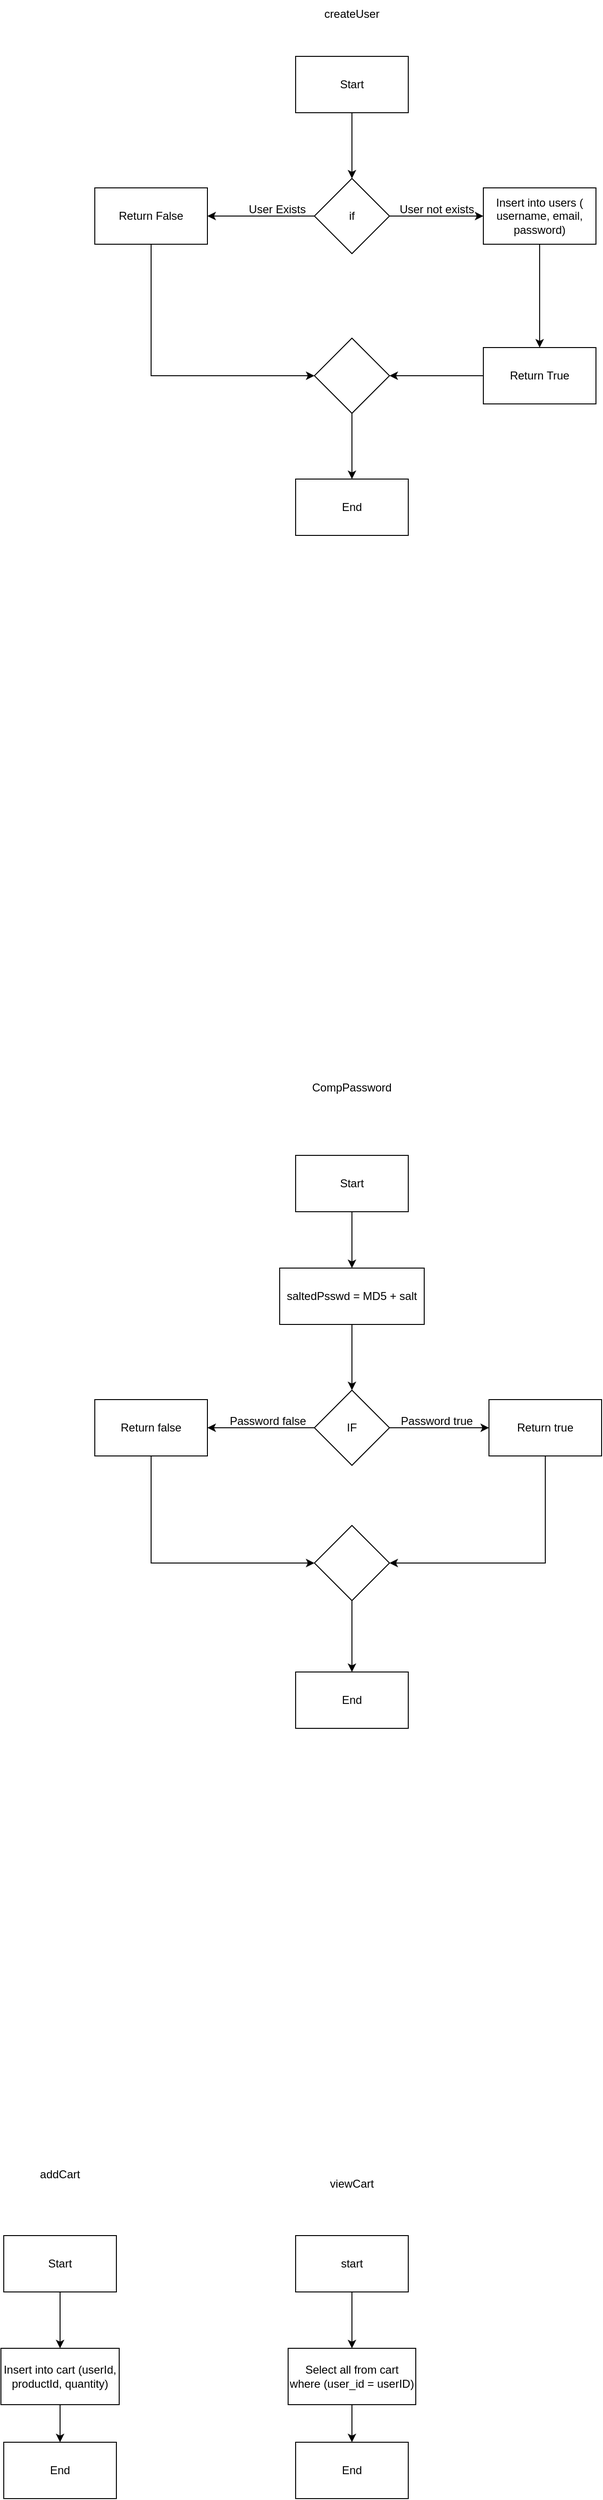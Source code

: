 <mxfile version="27.0.9">
  <diagram name="Page-1" id="WndlAyqgZ-R01ky-BQ3B">
    <mxGraphModel dx="1238" dy="762" grid="1" gridSize="10" guides="1" tooltips="1" connect="1" arrows="1" fold="1" page="1" pageScale="1" pageWidth="827" pageHeight="1169" math="0" shadow="0">
      <root>
        <mxCell id="0" />
        <mxCell id="1" parent="0" />
        <mxCell id="a_04OZpZGrRh7NDZuK55-7" value="" style="edgeStyle=orthogonalEdgeStyle;rounded=0;orthogonalLoop=1;jettySize=auto;html=1;" edge="1" parent="1" source="a_04OZpZGrRh7NDZuK55-1" target="a_04OZpZGrRh7NDZuK55-6">
          <mxGeometry relative="1" as="geometry" />
        </mxCell>
        <mxCell id="a_04OZpZGrRh7NDZuK55-1" value="Start" style="rounded=0;whiteSpace=wrap;html=1;" vertex="1" parent="1">
          <mxGeometry x="354" y="110" width="120" height="60" as="geometry" />
        </mxCell>
        <mxCell id="a_04OZpZGrRh7NDZuK55-3" value="createUser" style="text;html=1;align=center;verticalAlign=middle;whiteSpace=wrap;rounded=0;" vertex="1" parent="1">
          <mxGeometry x="384" y="50" width="60" height="30" as="geometry" />
        </mxCell>
        <mxCell id="a_04OZpZGrRh7NDZuK55-9" value="" style="edgeStyle=orthogonalEdgeStyle;rounded=0;orthogonalLoop=1;jettySize=auto;html=1;" edge="1" parent="1" source="a_04OZpZGrRh7NDZuK55-6" target="a_04OZpZGrRh7NDZuK55-8">
          <mxGeometry relative="1" as="geometry" />
        </mxCell>
        <mxCell id="a_04OZpZGrRh7NDZuK55-13" value="" style="edgeStyle=orthogonalEdgeStyle;rounded=0;orthogonalLoop=1;jettySize=auto;html=1;" edge="1" parent="1" source="a_04OZpZGrRh7NDZuK55-6" target="a_04OZpZGrRh7NDZuK55-12">
          <mxGeometry relative="1" as="geometry" />
        </mxCell>
        <mxCell id="a_04OZpZGrRh7NDZuK55-6" value="if" style="rhombus;whiteSpace=wrap;html=1;rounded=0;" vertex="1" parent="1">
          <mxGeometry x="374" y="240" width="80" height="80" as="geometry" />
        </mxCell>
        <mxCell id="a_04OZpZGrRh7NDZuK55-17" style="edgeStyle=orthogonalEdgeStyle;rounded=0;orthogonalLoop=1;jettySize=auto;html=1;entryX=0;entryY=0.5;entryDx=0;entryDy=0;" edge="1" parent="1" source="a_04OZpZGrRh7NDZuK55-8" target="a_04OZpZGrRh7NDZuK55-15">
          <mxGeometry relative="1" as="geometry">
            <Array as="points">
              <mxPoint x="200" y="450" />
            </Array>
          </mxGeometry>
        </mxCell>
        <mxCell id="a_04OZpZGrRh7NDZuK55-8" value="Return False" style="whiteSpace=wrap;html=1;rounded=0;" vertex="1" parent="1">
          <mxGeometry x="140" y="250" width="120" height="60" as="geometry" />
        </mxCell>
        <mxCell id="a_04OZpZGrRh7NDZuK55-11" value="User Exists" style="text;html=1;align=center;verticalAlign=middle;resizable=0;points=[];autosize=1;strokeColor=none;fillColor=none;" vertex="1" parent="1">
          <mxGeometry x="294" y="258" width="80" height="30" as="geometry" />
        </mxCell>
        <mxCell id="a_04OZpZGrRh7NDZuK55-21" value="" style="edgeStyle=orthogonalEdgeStyle;rounded=0;orthogonalLoop=1;jettySize=auto;html=1;" edge="1" parent="1" source="a_04OZpZGrRh7NDZuK55-12" target="a_04OZpZGrRh7NDZuK55-20">
          <mxGeometry relative="1" as="geometry" />
        </mxCell>
        <mxCell id="a_04OZpZGrRh7NDZuK55-12" value="Insert into users (&lt;br&gt;username, email, password)" style="whiteSpace=wrap;html=1;rounded=0;" vertex="1" parent="1">
          <mxGeometry x="554" y="250" width="120" height="60" as="geometry" />
        </mxCell>
        <mxCell id="a_04OZpZGrRh7NDZuK55-14" value="User not exists" style="text;html=1;align=center;verticalAlign=middle;resizable=0;points=[];autosize=1;strokeColor=none;fillColor=none;" vertex="1" parent="1">
          <mxGeometry x="454" y="258" width="100" height="30" as="geometry" />
        </mxCell>
        <mxCell id="a_04OZpZGrRh7NDZuK55-24" style="edgeStyle=orthogonalEdgeStyle;rounded=0;orthogonalLoop=1;jettySize=auto;html=1;entryX=0.5;entryY=0;entryDx=0;entryDy=0;" edge="1" parent="1" source="a_04OZpZGrRh7NDZuK55-15" target="a_04OZpZGrRh7NDZuK55-23">
          <mxGeometry relative="1" as="geometry" />
        </mxCell>
        <mxCell id="a_04OZpZGrRh7NDZuK55-15" value="" style="rhombus;whiteSpace=wrap;html=1;" vertex="1" parent="1">
          <mxGeometry x="374" y="410" width="80" height="80" as="geometry" />
        </mxCell>
        <mxCell id="a_04OZpZGrRh7NDZuK55-22" value="" style="edgeStyle=orthogonalEdgeStyle;rounded=0;orthogonalLoop=1;jettySize=auto;html=1;" edge="1" parent="1" source="a_04OZpZGrRh7NDZuK55-20" target="a_04OZpZGrRh7NDZuK55-15">
          <mxGeometry relative="1" as="geometry" />
        </mxCell>
        <mxCell id="a_04OZpZGrRh7NDZuK55-20" value="Return True" style="whiteSpace=wrap;html=1;rounded=0;" vertex="1" parent="1">
          <mxGeometry x="554" y="420" width="120" height="60" as="geometry" />
        </mxCell>
        <mxCell id="a_04OZpZGrRh7NDZuK55-23" value="End" style="rounded=0;whiteSpace=wrap;html=1;" vertex="1" parent="1">
          <mxGeometry x="354" y="560" width="120" height="60" as="geometry" />
        </mxCell>
        <mxCell id="a_04OZpZGrRh7NDZuK55-25" value="CompPassword&lt;div&gt;&lt;br&gt;&lt;/div&gt;" style="text;html=1;align=center;verticalAlign=middle;whiteSpace=wrap;rounded=0;" vertex="1" parent="1">
          <mxGeometry x="362" y="1200" width="104" height="30" as="geometry" />
        </mxCell>
        <mxCell id="a_04OZpZGrRh7NDZuK55-28" style="edgeStyle=orthogonalEdgeStyle;rounded=0;orthogonalLoop=1;jettySize=auto;html=1;entryX=0.5;entryY=0;entryDx=0;entryDy=0;" edge="1" parent="1" source="a_04OZpZGrRh7NDZuK55-26" target="a_04OZpZGrRh7NDZuK55-27">
          <mxGeometry relative="1" as="geometry" />
        </mxCell>
        <mxCell id="a_04OZpZGrRh7NDZuK55-26" value="Start" style="rounded=0;whiteSpace=wrap;html=1;" vertex="1" parent="1">
          <mxGeometry x="354" y="1280" width="120" height="60" as="geometry" />
        </mxCell>
        <mxCell id="a_04OZpZGrRh7NDZuK55-30" style="edgeStyle=orthogonalEdgeStyle;rounded=0;orthogonalLoop=1;jettySize=auto;html=1;" edge="1" parent="1" source="a_04OZpZGrRh7NDZuK55-27" target="a_04OZpZGrRh7NDZuK55-29">
          <mxGeometry relative="1" as="geometry" />
        </mxCell>
        <mxCell id="a_04OZpZGrRh7NDZuK55-27" value="saltedPsswd = MD5 + salt" style="rounded=0;whiteSpace=wrap;html=1;" vertex="1" parent="1">
          <mxGeometry x="337" y="1400" width="154" height="60" as="geometry" />
        </mxCell>
        <mxCell id="a_04OZpZGrRh7NDZuK55-32" style="edgeStyle=orthogonalEdgeStyle;rounded=0;orthogonalLoop=1;jettySize=auto;html=1;entryX=1;entryY=0.5;entryDx=0;entryDy=0;" edge="1" parent="1" source="a_04OZpZGrRh7NDZuK55-29" target="a_04OZpZGrRh7NDZuK55-31">
          <mxGeometry relative="1" as="geometry" />
        </mxCell>
        <mxCell id="a_04OZpZGrRh7NDZuK55-34" style="edgeStyle=orthogonalEdgeStyle;rounded=0;orthogonalLoop=1;jettySize=auto;html=1;" edge="1" parent="1" source="a_04OZpZGrRh7NDZuK55-29" target="a_04OZpZGrRh7NDZuK55-33">
          <mxGeometry relative="1" as="geometry" />
        </mxCell>
        <mxCell id="a_04OZpZGrRh7NDZuK55-29" value="IF" style="rhombus;whiteSpace=wrap;html=1;" vertex="1" parent="1">
          <mxGeometry x="374" y="1530" width="80" height="80" as="geometry" />
        </mxCell>
        <mxCell id="a_04OZpZGrRh7NDZuK55-38" style="edgeStyle=orthogonalEdgeStyle;rounded=0;orthogonalLoop=1;jettySize=auto;html=1;entryX=0;entryY=0.5;entryDx=0;entryDy=0;" edge="1" parent="1" source="a_04OZpZGrRh7NDZuK55-31" target="a_04OZpZGrRh7NDZuK55-37">
          <mxGeometry relative="1" as="geometry">
            <Array as="points">
              <mxPoint x="200" y="1714" />
            </Array>
          </mxGeometry>
        </mxCell>
        <mxCell id="a_04OZpZGrRh7NDZuK55-31" value="Return false" style="rounded=0;whiteSpace=wrap;html=1;" vertex="1" parent="1">
          <mxGeometry x="140" y="1540" width="120" height="60" as="geometry" />
        </mxCell>
        <mxCell id="a_04OZpZGrRh7NDZuK55-39" style="edgeStyle=orthogonalEdgeStyle;rounded=0;orthogonalLoop=1;jettySize=auto;html=1;entryX=1;entryY=0.5;entryDx=0;entryDy=0;" edge="1" parent="1" source="a_04OZpZGrRh7NDZuK55-33" target="a_04OZpZGrRh7NDZuK55-37">
          <mxGeometry relative="1" as="geometry">
            <Array as="points">
              <mxPoint x="620" y="1714" />
            </Array>
          </mxGeometry>
        </mxCell>
        <mxCell id="a_04OZpZGrRh7NDZuK55-33" value="Return true" style="rounded=0;whiteSpace=wrap;html=1;" vertex="1" parent="1">
          <mxGeometry x="560" y="1540" width="120" height="60" as="geometry" />
        </mxCell>
        <mxCell id="a_04OZpZGrRh7NDZuK55-35" value="Password false" style="text;html=1;align=center;verticalAlign=middle;resizable=0;points=[];autosize=1;strokeColor=none;fillColor=none;" vertex="1" parent="1">
          <mxGeometry x="274" y="1548" width="100" height="30" as="geometry" />
        </mxCell>
        <mxCell id="a_04OZpZGrRh7NDZuK55-36" value="Password true" style="text;html=1;align=center;verticalAlign=middle;resizable=0;points=[];autosize=1;strokeColor=none;fillColor=none;" vertex="1" parent="1">
          <mxGeometry x="454" y="1548" width="100" height="30" as="geometry" />
        </mxCell>
        <mxCell id="a_04OZpZGrRh7NDZuK55-41" style="edgeStyle=orthogonalEdgeStyle;rounded=0;orthogonalLoop=1;jettySize=auto;html=1;entryX=0.5;entryY=0;entryDx=0;entryDy=0;" edge="1" parent="1" source="a_04OZpZGrRh7NDZuK55-37" target="a_04OZpZGrRh7NDZuK55-40">
          <mxGeometry relative="1" as="geometry" />
        </mxCell>
        <mxCell id="a_04OZpZGrRh7NDZuK55-37" value="" style="rhombus;whiteSpace=wrap;html=1;" vertex="1" parent="1">
          <mxGeometry x="374" y="1674" width="80" height="80" as="geometry" />
        </mxCell>
        <mxCell id="a_04OZpZGrRh7NDZuK55-40" value="End" style="rounded=0;whiteSpace=wrap;html=1;" vertex="1" parent="1">
          <mxGeometry x="354" y="1830" width="120" height="60" as="geometry" />
        </mxCell>
        <mxCell id="a_04OZpZGrRh7NDZuK55-42" value="addCart" style="text;html=1;align=center;verticalAlign=middle;whiteSpace=wrap;rounded=0;" vertex="1" parent="1">
          <mxGeometry x="73" y="2350" width="60" height="30" as="geometry" />
        </mxCell>
        <mxCell id="a_04OZpZGrRh7NDZuK55-45" style="edgeStyle=orthogonalEdgeStyle;rounded=0;orthogonalLoop=1;jettySize=auto;html=1;" edge="1" parent="1" source="a_04OZpZGrRh7NDZuK55-43" target="a_04OZpZGrRh7NDZuK55-44">
          <mxGeometry relative="1" as="geometry" />
        </mxCell>
        <mxCell id="a_04OZpZGrRh7NDZuK55-43" value="Start" style="rounded=0;whiteSpace=wrap;html=1;" vertex="1" parent="1">
          <mxGeometry x="43" y="2430" width="120" height="60" as="geometry" />
        </mxCell>
        <mxCell id="a_04OZpZGrRh7NDZuK55-47" style="edgeStyle=orthogonalEdgeStyle;rounded=0;orthogonalLoop=1;jettySize=auto;html=1;" edge="1" parent="1" source="a_04OZpZGrRh7NDZuK55-44" target="a_04OZpZGrRh7NDZuK55-46">
          <mxGeometry relative="1" as="geometry" />
        </mxCell>
        <mxCell id="a_04OZpZGrRh7NDZuK55-44" value="Insert into cart (userId, productId, quantity)" style="rounded=0;whiteSpace=wrap;html=1;" vertex="1" parent="1">
          <mxGeometry x="40" y="2550" width="126" height="60" as="geometry" />
        </mxCell>
        <mxCell id="a_04OZpZGrRh7NDZuK55-46" value="End" style="rounded=0;whiteSpace=wrap;html=1;" vertex="1" parent="1">
          <mxGeometry x="43" y="2650" width="120" height="60" as="geometry" />
        </mxCell>
        <mxCell id="a_04OZpZGrRh7NDZuK55-48" value="viewCart" style="text;html=1;align=center;verticalAlign=middle;whiteSpace=wrap;rounded=0;" vertex="1" parent="1">
          <mxGeometry x="384" y="2360" width="60" height="30" as="geometry" />
        </mxCell>
        <mxCell id="a_04OZpZGrRh7NDZuK55-51" style="edgeStyle=orthogonalEdgeStyle;rounded=0;orthogonalLoop=1;jettySize=auto;html=1;entryX=0.5;entryY=0;entryDx=0;entryDy=0;" edge="1" parent="1" source="a_04OZpZGrRh7NDZuK55-49" target="a_04OZpZGrRh7NDZuK55-50">
          <mxGeometry relative="1" as="geometry" />
        </mxCell>
        <mxCell id="a_04OZpZGrRh7NDZuK55-49" value="start" style="rounded=0;whiteSpace=wrap;html=1;" vertex="1" parent="1">
          <mxGeometry x="354" y="2430" width="120" height="60" as="geometry" />
        </mxCell>
        <mxCell id="a_04OZpZGrRh7NDZuK55-53" style="edgeStyle=orthogonalEdgeStyle;rounded=0;orthogonalLoop=1;jettySize=auto;html=1;entryX=0.5;entryY=0;entryDx=0;entryDy=0;" edge="1" parent="1" source="a_04OZpZGrRh7NDZuK55-50" target="a_04OZpZGrRh7NDZuK55-52">
          <mxGeometry relative="1" as="geometry" />
        </mxCell>
        <mxCell id="a_04OZpZGrRh7NDZuK55-50" value="Select all from cart where (user_id = userID)" style="rounded=0;whiteSpace=wrap;html=1;" vertex="1" parent="1">
          <mxGeometry x="346" y="2550" width="136" height="60" as="geometry" />
        </mxCell>
        <mxCell id="a_04OZpZGrRh7NDZuK55-52" value="End" style="rounded=0;whiteSpace=wrap;html=1;" vertex="1" parent="1">
          <mxGeometry x="354" y="2650" width="120" height="60" as="geometry" />
        </mxCell>
      </root>
    </mxGraphModel>
  </diagram>
</mxfile>

